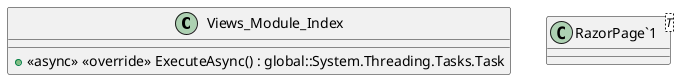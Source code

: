 @startuml
class Views_Module_Index {
    + <<async>> <<override>> ExecuteAsync() : global::System.Threading.Tasks.Task
}
class "RazorPage`1"<T> {
}
@enduml
